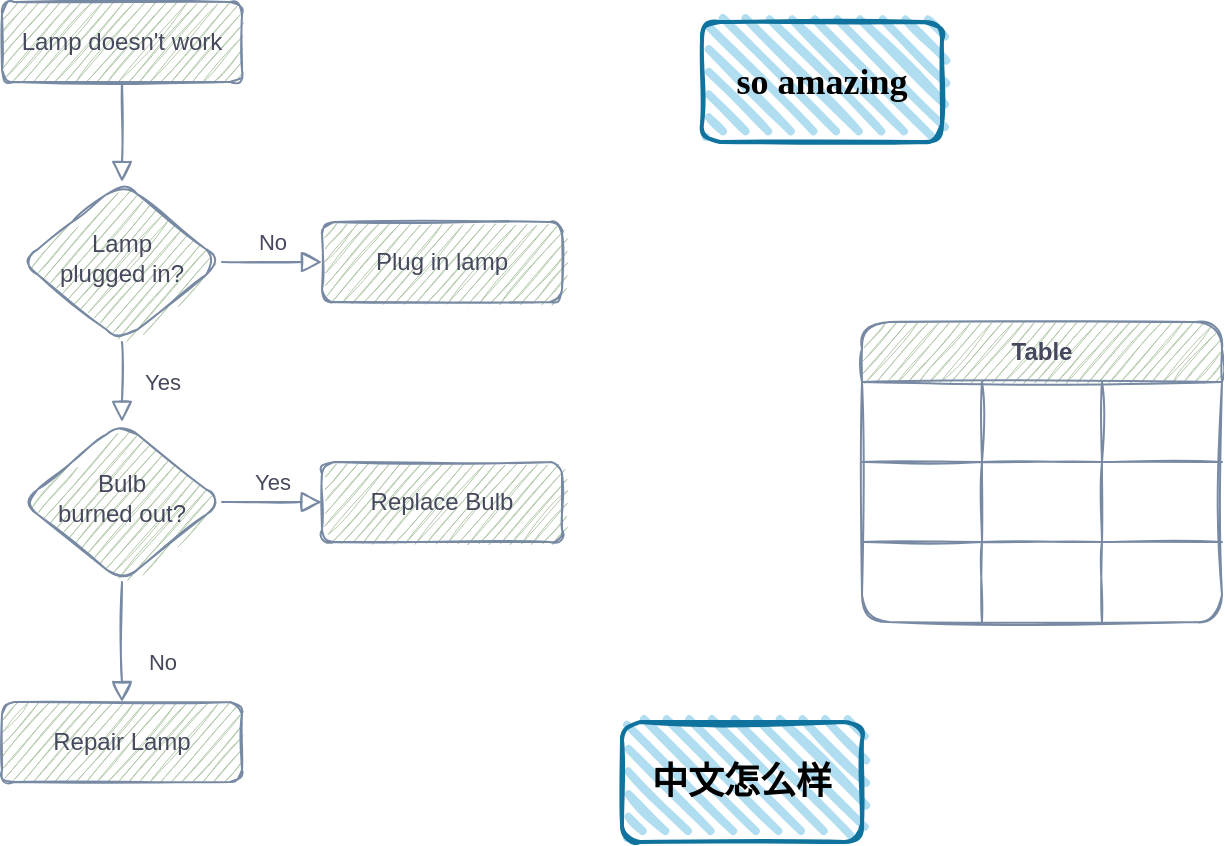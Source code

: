 <mxfile version="13.5.8" type="github">
  <diagram id="C5RBs43oDa-KdzZeNtuy" name="Page-1">
    <mxGraphModel dx="1422" dy="713" grid="1" gridSize="10" guides="1" tooltips="1" connect="1" arrows="1" fold="1" page="1" pageScale="1" pageWidth="827" pageHeight="1169" math="0" shadow="0">
      <root>
        <mxCell id="WIyWlLk6GJQsqaUBKTNV-0" />
        <mxCell id="WIyWlLk6GJQsqaUBKTNV-1" parent="WIyWlLk6GJQsqaUBKTNV-0" />
        <mxCell id="WIyWlLk6GJQsqaUBKTNV-2" value="" style="html=1;jettySize=auto;orthogonalLoop=1;fontSize=11;endArrow=block;endFill=0;endSize=8;strokeWidth=1;shadow=0;labelBackgroundColor=none;edgeStyle=orthogonalEdgeStyle;strokeColor=#788AA3;fontColor=#46495D;sketch=1;" parent="WIyWlLk6GJQsqaUBKTNV-1" source="WIyWlLk6GJQsqaUBKTNV-3" target="WIyWlLk6GJQsqaUBKTNV-6" edge="1">
          <mxGeometry relative="1" as="geometry" />
        </mxCell>
        <mxCell id="WIyWlLk6GJQsqaUBKTNV-3" value="Lamp doesn&#39;t work" style="whiteSpace=wrap;html=1;fontSize=12;glass=0;strokeWidth=1;shadow=0;rounded=1;fillColor=#B2C9AB;strokeColor=#788AA3;fontColor=#46495D;sketch=1;" parent="WIyWlLk6GJQsqaUBKTNV-1" vertex="1">
          <mxGeometry x="160" y="80" width="120" height="40" as="geometry" />
        </mxCell>
        <mxCell id="WIyWlLk6GJQsqaUBKTNV-4" value="Yes" style="html=1;jettySize=auto;orthogonalLoop=1;fontSize=11;endArrow=block;endFill=0;endSize=8;strokeWidth=1;shadow=0;labelBackgroundColor=none;edgeStyle=orthogonalEdgeStyle;strokeColor=#788AA3;fontColor=#46495D;sketch=1;" parent="WIyWlLk6GJQsqaUBKTNV-1" source="WIyWlLk6GJQsqaUBKTNV-6" target="WIyWlLk6GJQsqaUBKTNV-10" edge="1">
          <mxGeometry y="20" relative="1" as="geometry">
            <mxPoint as="offset" />
          </mxGeometry>
        </mxCell>
        <mxCell id="WIyWlLk6GJQsqaUBKTNV-5" value="No" style="edgeStyle=orthogonalEdgeStyle;html=1;jettySize=auto;orthogonalLoop=1;fontSize=11;endArrow=block;endFill=0;endSize=8;strokeWidth=1;shadow=0;labelBackgroundColor=none;strokeColor=#788AA3;fontColor=#46495D;sketch=1;" parent="WIyWlLk6GJQsqaUBKTNV-1" source="WIyWlLk6GJQsqaUBKTNV-6" target="WIyWlLk6GJQsqaUBKTNV-7" edge="1">
          <mxGeometry y="10" relative="1" as="geometry">
            <mxPoint as="offset" />
          </mxGeometry>
        </mxCell>
        <mxCell id="WIyWlLk6GJQsqaUBKTNV-6" value="Lamp&lt;br&gt;plugged in?" style="rhombus;whiteSpace=wrap;html=1;shadow=0;fontFamily=Helvetica;fontSize=12;align=center;strokeWidth=1;spacing=6;spacingTop=-4;rounded=1;fillColor=#B2C9AB;strokeColor=#788AA3;fontColor=#46495D;sketch=1;" parent="WIyWlLk6GJQsqaUBKTNV-1" vertex="1">
          <mxGeometry x="170" y="170" width="100" height="80" as="geometry" />
        </mxCell>
        <mxCell id="WIyWlLk6GJQsqaUBKTNV-7" value="Plug in lamp" style="whiteSpace=wrap;html=1;fontSize=12;glass=0;strokeWidth=1;shadow=0;rounded=1;fillColor=#B2C9AB;strokeColor=#788AA3;fontColor=#46495D;sketch=1;" parent="WIyWlLk6GJQsqaUBKTNV-1" vertex="1">
          <mxGeometry x="320" y="190" width="120" height="40" as="geometry" />
        </mxCell>
        <mxCell id="WIyWlLk6GJQsqaUBKTNV-8" value="No" style="html=1;jettySize=auto;orthogonalLoop=1;fontSize=11;endArrow=block;endFill=0;endSize=8;strokeWidth=1;shadow=0;labelBackgroundColor=none;edgeStyle=orthogonalEdgeStyle;strokeColor=#788AA3;fontColor=#46495D;sketch=1;" parent="WIyWlLk6GJQsqaUBKTNV-1" source="WIyWlLk6GJQsqaUBKTNV-10" target="WIyWlLk6GJQsqaUBKTNV-11" edge="1">
          <mxGeometry x="0.333" y="20" relative="1" as="geometry">
            <mxPoint as="offset" />
          </mxGeometry>
        </mxCell>
        <mxCell id="WIyWlLk6GJQsqaUBKTNV-9" value="Yes" style="edgeStyle=orthogonalEdgeStyle;html=1;jettySize=auto;orthogonalLoop=1;fontSize=11;endArrow=block;endFill=0;endSize=8;strokeWidth=1;shadow=0;labelBackgroundColor=none;strokeColor=#788AA3;fontColor=#46495D;sketch=1;" parent="WIyWlLk6GJQsqaUBKTNV-1" source="WIyWlLk6GJQsqaUBKTNV-10" target="WIyWlLk6GJQsqaUBKTNV-12" edge="1">
          <mxGeometry y="10" relative="1" as="geometry">
            <mxPoint as="offset" />
          </mxGeometry>
        </mxCell>
        <mxCell id="WIyWlLk6GJQsqaUBKTNV-10" value="Bulb&lt;br&gt;burned out?" style="rhombus;whiteSpace=wrap;html=1;shadow=0;fontFamily=Helvetica;fontSize=12;align=center;strokeWidth=1;spacing=6;spacingTop=-4;rounded=1;fillColor=#B2C9AB;strokeColor=#788AA3;fontColor=#46495D;sketch=1;" parent="WIyWlLk6GJQsqaUBKTNV-1" vertex="1">
          <mxGeometry x="170" y="290" width="100" height="80" as="geometry" />
        </mxCell>
        <mxCell id="WIyWlLk6GJQsqaUBKTNV-11" value="Repair Lamp" style="whiteSpace=wrap;html=1;fontSize=12;glass=0;strokeWidth=1;shadow=0;rounded=1;fillColor=#B2C9AB;strokeColor=#788AA3;fontColor=#46495D;sketch=1;" parent="WIyWlLk6GJQsqaUBKTNV-1" vertex="1">
          <mxGeometry x="160" y="430" width="120" height="40" as="geometry" />
        </mxCell>
        <mxCell id="WIyWlLk6GJQsqaUBKTNV-12" value="Replace Bulb" style="whiteSpace=wrap;html=1;fontSize=12;glass=0;strokeWidth=1;shadow=0;rounded=1;fillColor=#B2C9AB;strokeColor=#788AA3;fontColor=#46495D;sketch=1;" parent="WIyWlLk6GJQsqaUBKTNV-1" vertex="1">
          <mxGeometry x="320" y="310" width="120" height="40" as="geometry" />
        </mxCell>
        <mxCell id="SUOSq--2vfhcmtvePXFJ-0" value="&lt;h2&gt;&lt;font&gt;so amazing&lt;/font&gt;&lt;/h2&gt;" style="whiteSpace=wrap;html=1;strokeWidth=2;fillWeight=4;hachureGap=8;hachureAngle=45;fillColor=#b1ddf0;rounded=1;strokeColor=#10739e;sketch=1;fontFamily=Comic Sans MS;" vertex="1" parent="WIyWlLk6GJQsqaUBKTNV-1">
          <mxGeometry x="510" y="90" width="120" height="60" as="geometry" />
        </mxCell>
        <mxCell id="SUOSq--2vfhcmtvePXFJ-1" value="Table" style="shape=table;html=1;whiteSpace=wrap;startSize=30;container=1;collapsible=0;childLayout=tableLayout;fontStyle=1;align=center;rounded=1;fillColor=#B2C9AB;strokeColor=#788AA3;fontColor=#46495D;sketch=1;" vertex="1" parent="WIyWlLk6GJQsqaUBKTNV-1">
          <mxGeometry x="590" y="240" width="180" height="150" as="geometry" />
        </mxCell>
        <mxCell id="SUOSq--2vfhcmtvePXFJ-2" value="" style="shape=partialRectangle;html=1;whiteSpace=wrap;collapsible=0;dropTarget=0;pointerEvents=0;fillColor=none;top=0;left=0;bottom=0;right=0;points=[[0,0.5],[1,0.5]];portConstraint=eastwest;rounded=1;strokeColor=#788AA3;fontColor=#46495D;sketch=1;" vertex="1" parent="SUOSq--2vfhcmtvePXFJ-1">
          <mxGeometry y="30" width="180" height="40" as="geometry" />
        </mxCell>
        <mxCell id="SUOSq--2vfhcmtvePXFJ-3" value="" style="shape=partialRectangle;html=1;whiteSpace=wrap;connectable=0;fillColor=none;top=0;left=0;bottom=0;right=0;overflow=hidden;rounded=1;strokeColor=#788AA3;fontColor=#46495D;sketch=1;" vertex="1" parent="SUOSq--2vfhcmtvePXFJ-2">
          <mxGeometry width="60" height="40" as="geometry" />
        </mxCell>
        <mxCell id="SUOSq--2vfhcmtvePXFJ-4" value="" style="shape=partialRectangle;html=1;whiteSpace=wrap;connectable=0;fillColor=none;top=0;left=0;bottom=0;right=0;overflow=hidden;rounded=1;strokeColor=#788AA3;fontColor=#46495D;sketch=1;" vertex="1" parent="SUOSq--2vfhcmtvePXFJ-2">
          <mxGeometry x="60" width="60" height="40" as="geometry" />
        </mxCell>
        <mxCell id="SUOSq--2vfhcmtvePXFJ-5" value="" style="shape=partialRectangle;html=1;whiteSpace=wrap;connectable=0;fillColor=none;top=0;left=0;bottom=0;right=0;overflow=hidden;rounded=1;strokeColor=#788AA3;fontColor=#46495D;sketch=1;" vertex="1" parent="SUOSq--2vfhcmtvePXFJ-2">
          <mxGeometry x="120" width="60" height="40" as="geometry" />
        </mxCell>
        <mxCell id="SUOSq--2vfhcmtvePXFJ-6" value="" style="shape=partialRectangle;html=1;whiteSpace=wrap;collapsible=0;dropTarget=0;pointerEvents=0;fillColor=none;top=0;left=0;bottom=0;right=0;points=[[0,0.5],[1,0.5]];portConstraint=eastwest;rounded=1;strokeColor=#788AA3;fontColor=#46495D;sketch=1;" vertex="1" parent="SUOSq--2vfhcmtvePXFJ-1">
          <mxGeometry y="70" width="180" height="40" as="geometry" />
        </mxCell>
        <mxCell id="SUOSq--2vfhcmtvePXFJ-7" value="" style="shape=partialRectangle;html=1;whiteSpace=wrap;connectable=0;fillColor=none;top=0;left=0;bottom=0;right=0;overflow=hidden;rounded=1;strokeColor=#788AA3;fontColor=#46495D;sketch=1;" vertex="1" parent="SUOSq--2vfhcmtvePXFJ-6">
          <mxGeometry width="60" height="40" as="geometry" />
        </mxCell>
        <mxCell id="SUOSq--2vfhcmtvePXFJ-8" value="" style="shape=partialRectangle;html=1;whiteSpace=wrap;connectable=0;fillColor=none;top=0;left=0;bottom=0;right=0;overflow=hidden;rounded=1;strokeColor=#788AA3;fontColor=#46495D;sketch=1;" vertex="1" parent="SUOSq--2vfhcmtvePXFJ-6">
          <mxGeometry x="60" width="60" height="40" as="geometry" />
        </mxCell>
        <mxCell id="SUOSq--2vfhcmtvePXFJ-9" value="" style="shape=partialRectangle;html=1;whiteSpace=wrap;connectable=0;fillColor=none;top=0;left=0;bottom=0;right=0;overflow=hidden;rounded=1;strokeColor=#788AA3;fontColor=#46495D;sketch=1;" vertex="1" parent="SUOSq--2vfhcmtvePXFJ-6">
          <mxGeometry x="120" width="60" height="40" as="geometry" />
        </mxCell>
        <mxCell id="SUOSq--2vfhcmtvePXFJ-10" value="" style="shape=partialRectangle;html=1;whiteSpace=wrap;collapsible=0;dropTarget=0;pointerEvents=0;fillColor=none;top=0;left=0;bottom=0;right=0;points=[[0,0.5],[1,0.5]];portConstraint=eastwest;rounded=1;strokeColor=#788AA3;fontColor=#46495D;sketch=1;" vertex="1" parent="SUOSq--2vfhcmtvePXFJ-1">
          <mxGeometry y="110" width="180" height="40" as="geometry" />
        </mxCell>
        <mxCell id="SUOSq--2vfhcmtvePXFJ-11" value="" style="shape=partialRectangle;html=1;whiteSpace=wrap;connectable=0;fillColor=none;top=0;left=0;bottom=0;right=0;overflow=hidden;rounded=1;strokeColor=#788AA3;fontColor=#46495D;sketch=1;" vertex="1" parent="SUOSq--2vfhcmtvePXFJ-10">
          <mxGeometry width="60" height="40" as="geometry" />
        </mxCell>
        <mxCell id="SUOSq--2vfhcmtvePXFJ-12" value="" style="shape=partialRectangle;html=1;whiteSpace=wrap;connectable=0;fillColor=none;top=0;left=0;bottom=0;right=0;overflow=hidden;rounded=1;strokeColor=#788AA3;fontColor=#46495D;sketch=1;" vertex="1" parent="SUOSq--2vfhcmtvePXFJ-10">
          <mxGeometry x="60" width="60" height="40" as="geometry" />
        </mxCell>
        <mxCell id="SUOSq--2vfhcmtvePXFJ-13" value="" style="shape=partialRectangle;html=1;whiteSpace=wrap;connectable=0;fillColor=none;top=0;left=0;bottom=0;right=0;overflow=hidden;rounded=1;strokeColor=#788AA3;fontColor=#46495D;sketch=1;" vertex="1" parent="SUOSq--2vfhcmtvePXFJ-10">
          <mxGeometry x="120" width="60" height="40" as="geometry" />
        </mxCell>
        <mxCell id="SUOSq--2vfhcmtvePXFJ-14" value="&lt;h2&gt;&lt;font face=&quot;Garamond&quot;&gt;中文怎么样&lt;/font&gt;&lt;/h2&gt;" style="whiteSpace=wrap;html=1;strokeWidth=2;fillWeight=4;hachureGap=8;hachureAngle=45;fillColor=#b1ddf0;rounded=1;strokeColor=#10739e;sketch=1;fontFamily=Comic Sans MS;" vertex="1" parent="WIyWlLk6GJQsqaUBKTNV-1">
          <mxGeometry x="470" y="440" width="120" height="60" as="geometry" />
        </mxCell>
      </root>
    </mxGraphModel>
  </diagram>
</mxfile>
